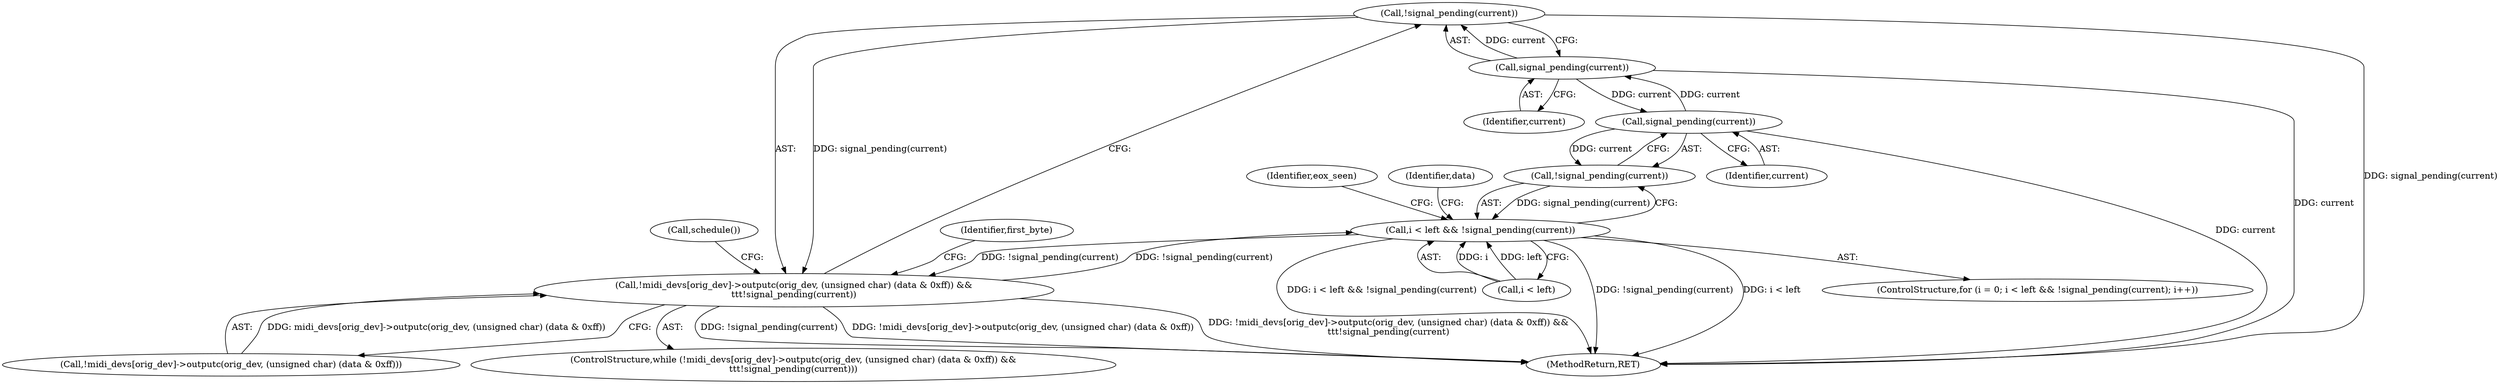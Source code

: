digraph "0_linux_b769f49463711205d57286e64cf535ed4daf59e9@API" {
"1000275" [label="(Call,!signal_pending(current))"];
"1000276" [label="(Call,signal_pending(current))"];
"1000215" [label="(Call,signal_pending(current))"];
"1000266" [label="(Call,!midi_devs[orig_dev]->outputc(orig_dev, (unsigned char) (data & 0xff)) &&\n\t\t\t!signal_pending(current))"];
"1000210" [label="(Call,i < left && !signal_pending(current))"];
"1000214" [label="(Call,!signal_pending(current))"];
"1000216" [label="(Identifier,current)"];
"1000210" [label="(Call,i < left && !signal_pending(current))"];
"1000206" [label="(ControlStructure,for (i = 0; i < left && !signal_pending(current); i++))"];
"1000267" [label="(Call,!midi_devs[orig_dev]->outputc(orig_dev, (unsigned char) (data & 0xff)))"];
"1000282" [label="(Identifier,first_byte)"];
"1000278" [label="(Call,schedule())"];
"1000293" [label="(Identifier,eox_seen)"];
"1000276" [label="(Call,signal_pending(current))"];
"1000275" [label="(Call,!signal_pending(current))"];
"1000266" [label="(Call,!midi_devs[orig_dev]->outputc(orig_dev, (unsigned char) (data & 0xff)) &&\n\t\t\t!signal_pending(current))"];
"1000223" [label="(Identifier,data)"];
"1000211" [label="(Call,i < left)"];
"1000299" [label="(MethodReturn,RET)"];
"1000277" [label="(Identifier,current)"];
"1000265" [label="(ControlStructure,while (!midi_devs[orig_dev]->outputc(orig_dev, (unsigned char) (data & 0xff)) &&\n\t\t\t!signal_pending(current)))"];
"1000215" [label="(Call,signal_pending(current))"];
"1000275" -> "1000266"  [label="AST: "];
"1000275" -> "1000276"  [label="CFG: "];
"1000276" -> "1000275"  [label="AST: "];
"1000266" -> "1000275"  [label="CFG: "];
"1000275" -> "1000299"  [label="DDG: signal_pending(current)"];
"1000275" -> "1000266"  [label="DDG: signal_pending(current)"];
"1000276" -> "1000275"  [label="DDG: current"];
"1000276" -> "1000277"  [label="CFG: "];
"1000277" -> "1000276"  [label="AST: "];
"1000276" -> "1000299"  [label="DDG: current"];
"1000276" -> "1000215"  [label="DDG: current"];
"1000215" -> "1000276"  [label="DDG: current"];
"1000215" -> "1000214"  [label="AST: "];
"1000215" -> "1000216"  [label="CFG: "];
"1000216" -> "1000215"  [label="AST: "];
"1000214" -> "1000215"  [label="CFG: "];
"1000215" -> "1000299"  [label="DDG: current"];
"1000215" -> "1000214"  [label="DDG: current"];
"1000266" -> "1000265"  [label="AST: "];
"1000266" -> "1000267"  [label="CFG: "];
"1000267" -> "1000266"  [label="AST: "];
"1000278" -> "1000266"  [label="CFG: "];
"1000282" -> "1000266"  [label="CFG: "];
"1000266" -> "1000299"  [label="DDG: !signal_pending(current)"];
"1000266" -> "1000299"  [label="DDG: !midi_devs[orig_dev]->outputc(orig_dev, (unsigned char) (data & 0xff))"];
"1000266" -> "1000299"  [label="DDG: !midi_devs[orig_dev]->outputc(orig_dev, (unsigned char) (data & 0xff)) &&\n\t\t\t!signal_pending(current)"];
"1000266" -> "1000210"  [label="DDG: !signal_pending(current)"];
"1000267" -> "1000266"  [label="DDG: midi_devs[orig_dev]->outputc(orig_dev, (unsigned char) (data & 0xff))"];
"1000210" -> "1000266"  [label="DDG: !signal_pending(current)"];
"1000210" -> "1000206"  [label="AST: "];
"1000210" -> "1000211"  [label="CFG: "];
"1000210" -> "1000214"  [label="CFG: "];
"1000211" -> "1000210"  [label="AST: "];
"1000214" -> "1000210"  [label="AST: "];
"1000223" -> "1000210"  [label="CFG: "];
"1000293" -> "1000210"  [label="CFG: "];
"1000210" -> "1000299"  [label="DDG: i < left && !signal_pending(current)"];
"1000210" -> "1000299"  [label="DDG: !signal_pending(current)"];
"1000210" -> "1000299"  [label="DDG: i < left"];
"1000211" -> "1000210"  [label="DDG: i"];
"1000211" -> "1000210"  [label="DDG: left"];
"1000214" -> "1000210"  [label="DDG: signal_pending(current)"];
}
